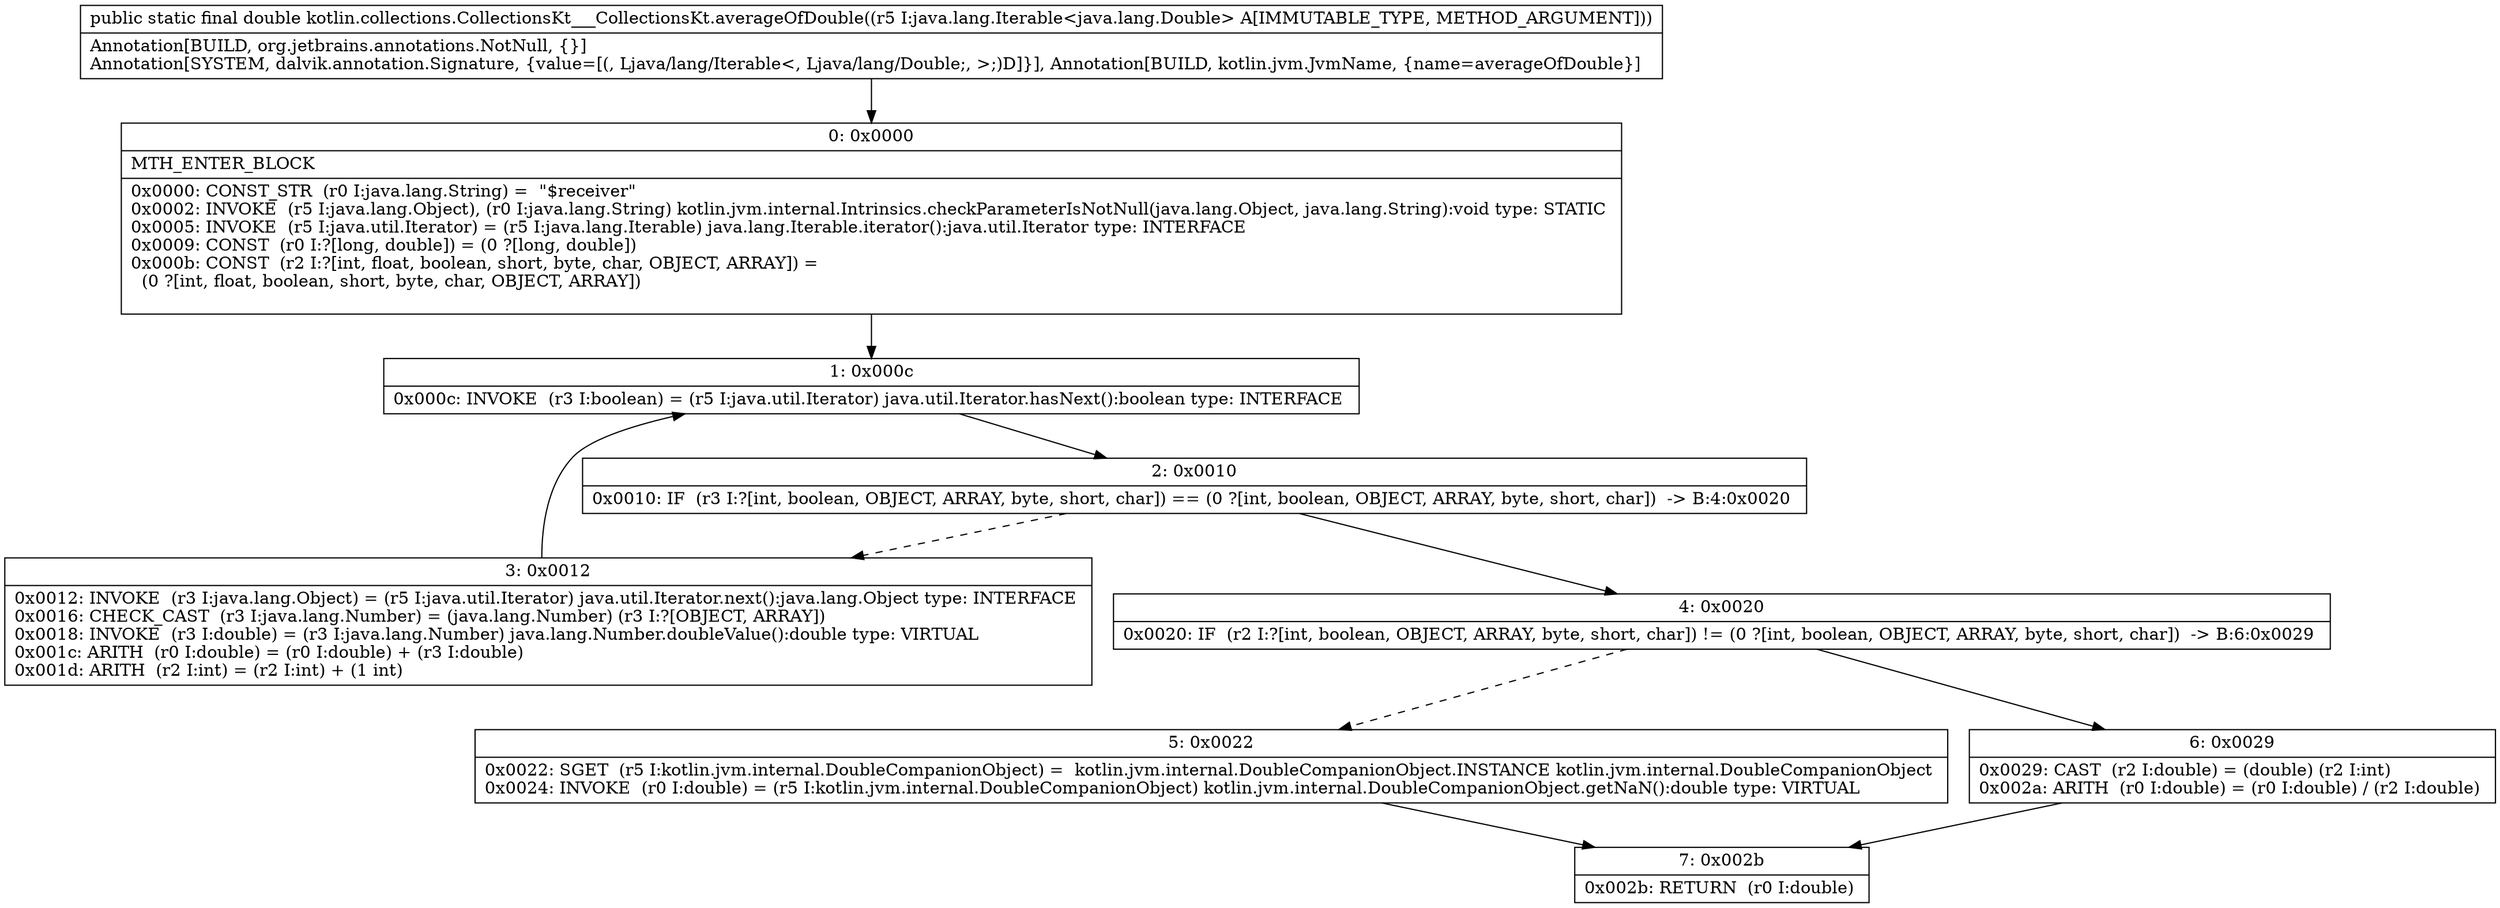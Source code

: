 digraph "CFG forkotlin.collections.CollectionsKt___CollectionsKt.averageOfDouble(Ljava\/lang\/Iterable;)D" {
Node_0 [shape=record,label="{0\:\ 0x0000|MTH_ENTER_BLOCK\l|0x0000: CONST_STR  (r0 I:java.lang.String) =  \"$receiver\" \l0x0002: INVOKE  (r5 I:java.lang.Object), (r0 I:java.lang.String) kotlin.jvm.internal.Intrinsics.checkParameterIsNotNull(java.lang.Object, java.lang.String):void type: STATIC \l0x0005: INVOKE  (r5 I:java.util.Iterator) = (r5 I:java.lang.Iterable) java.lang.Iterable.iterator():java.util.Iterator type: INTERFACE \l0x0009: CONST  (r0 I:?[long, double]) = (0 ?[long, double]) \l0x000b: CONST  (r2 I:?[int, float, boolean, short, byte, char, OBJECT, ARRAY]) = \l  (0 ?[int, float, boolean, short, byte, char, OBJECT, ARRAY])\l \l}"];
Node_1 [shape=record,label="{1\:\ 0x000c|0x000c: INVOKE  (r3 I:boolean) = (r5 I:java.util.Iterator) java.util.Iterator.hasNext():boolean type: INTERFACE \l}"];
Node_2 [shape=record,label="{2\:\ 0x0010|0x0010: IF  (r3 I:?[int, boolean, OBJECT, ARRAY, byte, short, char]) == (0 ?[int, boolean, OBJECT, ARRAY, byte, short, char])  \-\> B:4:0x0020 \l}"];
Node_3 [shape=record,label="{3\:\ 0x0012|0x0012: INVOKE  (r3 I:java.lang.Object) = (r5 I:java.util.Iterator) java.util.Iterator.next():java.lang.Object type: INTERFACE \l0x0016: CHECK_CAST  (r3 I:java.lang.Number) = (java.lang.Number) (r3 I:?[OBJECT, ARRAY]) \l0x0018: INVOKE  (r3 I:double) = (r3 I:java.lang.Number) java.lang.Number.doubleValue():double type: VIRTUAL \l0x001c: ARITH  (r0 I:double) = (r0 I:double) + (r3 I:double) \l0x001d: ARITH  (r2 I:int) = (r2 I:int) + (1 int) \l}"];
Node_4 [shape=record,label="{4\:\ 0x0020|0x0020: IF  (r2 I:?[int, boolean, OBJECT, ARRAY, byte, short, char]) != (0 ?[int, boolean, OBJECT, ARRAY, byte, short, char])  \-\> B:6:0x0029 \l}"];
Node_5 [shape=record,label="{5\:\ 0x0022|0x0022: SGET  (r5 I:kotlin.jvm.internal.DoubleCompanionObject) =  kotlin.jvm.internal.DoubleCompanionObject.INSTANCE kotlin.jvm.internal.DoubleCompanionObject \l0x0024: INVOKE  (r0 I:double) = (r5 I:kotlin.jvm.internal.DoubleCompanionObject) kotlin.jvm.internal.DoubleCompanionObject.getNaN():double type: VIRTUAL \l}"];
Node_6 [shape=record,label="{6\:\ 0x0029|0x0029: CAST  (r2 I:double) = (double) (r2 I:int) \l0x002a: ARITH  (r0 I:double) = (r0 I:double) \/ (r2 I:double) \l}"];
Node_7 [shape=record,label="{7\:\ 0x002b|0x002b: RETURN  (r0 I:double) \l}"];
MethodNode[shape=record,label="{public static final double kotlin.collections.CollectionsKt___CollectionsKt.averageOfDouble((r5 I:java.lang.Iterable\<java.lang.Double\> A[IMMUTABLE_TYPE, METHOD_ARGUMENT]))  | Annotation[BUILD, org.jetbrains.annotations.NotNull, \{\}]\lAnnotation[SYSTEM, dalvik.annotation.Signature, \{value=[(, Ljava\/lang\/Iterable\<, Ljava\/lang\/Double;, \>;)D]\}], Annotation[BUILD, kotlin.jvm.JvmName, \{name=averageOfDouble\}]\l}"];
MethodNode -> Node_0;
Node_0 -> Node_1;
Node_1 -> Node_2;
Node_2 -> Node_3[style=dashed];
Node_2 -> Node_4;
Node_3 -> Node_1;
Node_4 -> Node_5[style=dashed];
Node_4 -> Node_6;
Node_5 -> Node_7;
Node_6 -> Node_7;
}

